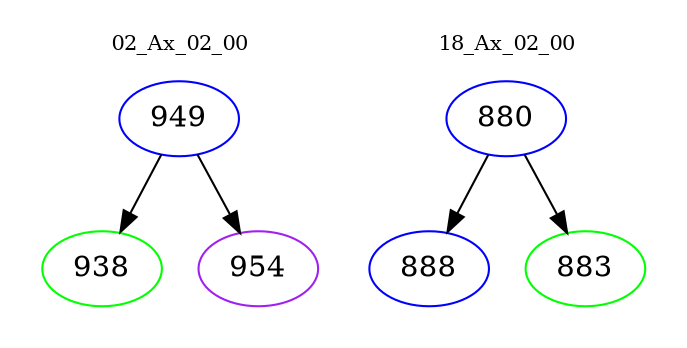 digraph{
subgraph cluster_0 {
color = white
label = "02_Ax_02_00";
fontsize=10;
T0_949 [label="949", color="blue"]
T0_949 -> T0_938 [color="black"]
T0_938 [label="938", color="green"]
T0_949 -> T0_954 [color="black"]
T0_954 [label="954", color="purple"]
}
subgraph cluster_1 {
color = white
label = "18_Ax_02_00";
fontsize=10;
T1_880 [label="880", color="blue"]
T1_880 -> T1_888 [color="black"]
T1_888 [label="888", color="blue"]
T1_880 -> T1_883 [color="black"]
T1_883 [label="883", color="green"]
}
}
